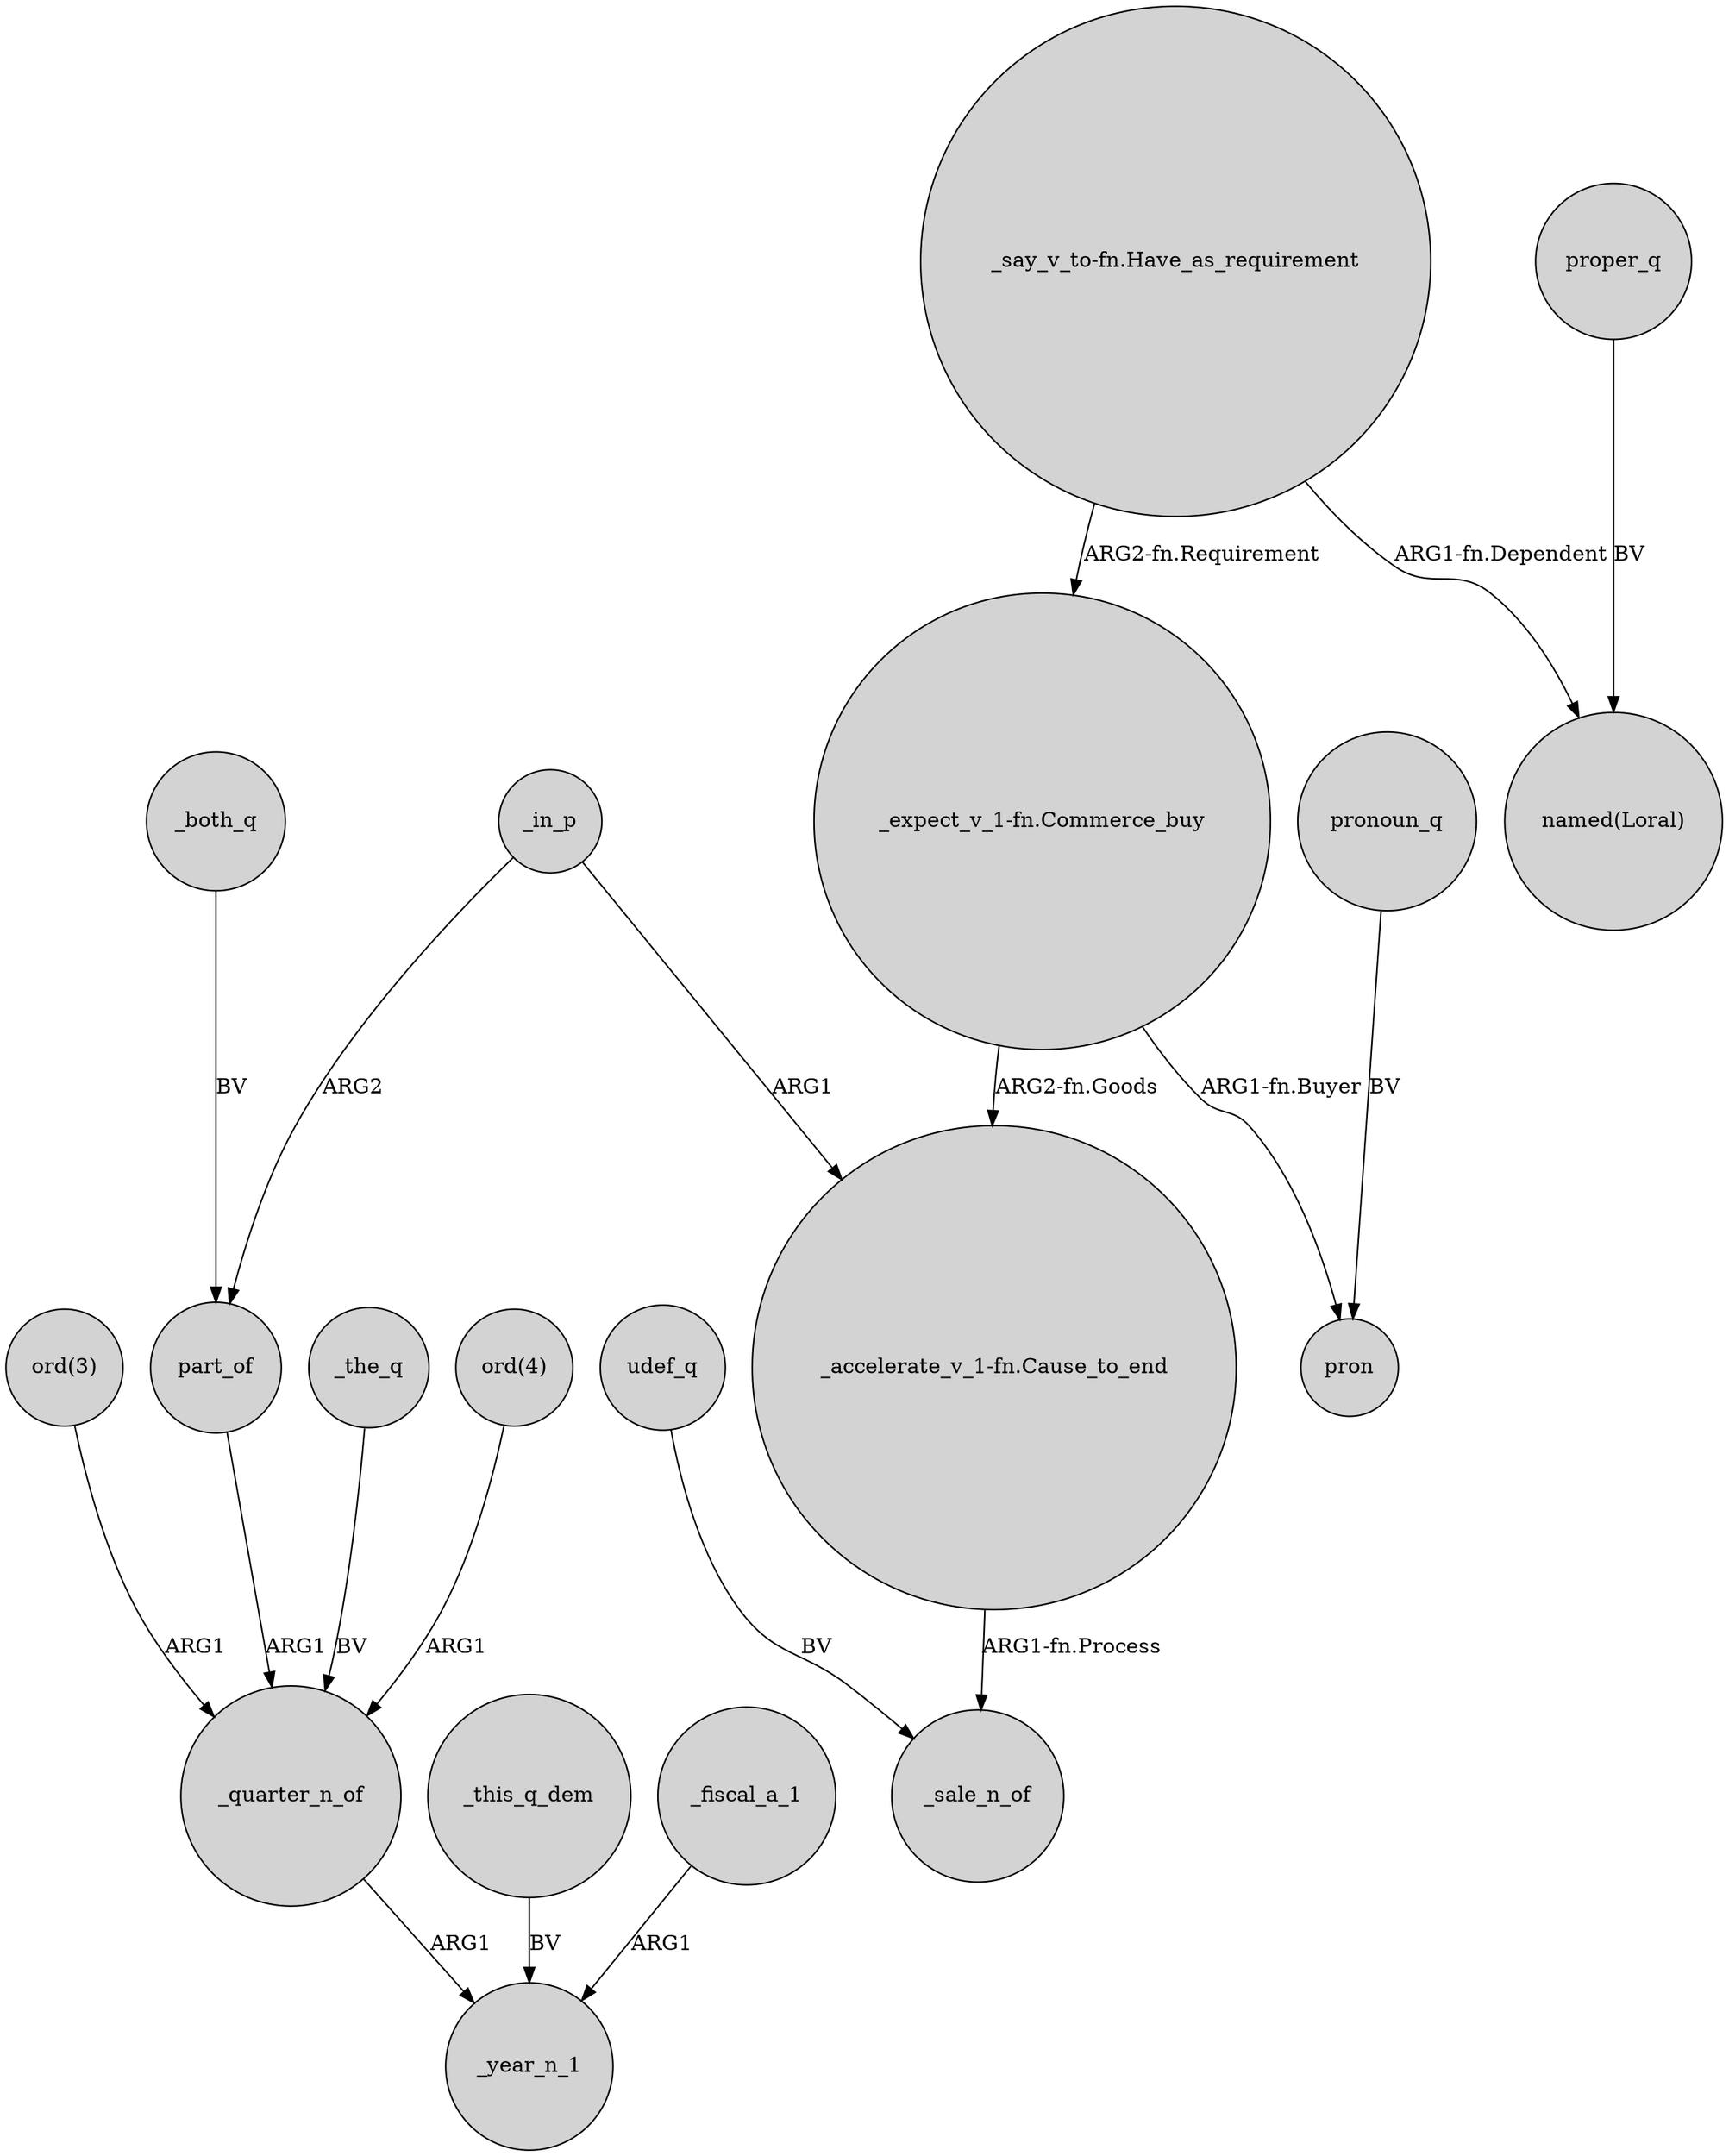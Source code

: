 digraph {
	node [shape=circle style=filled]
	"ord(3)" -> _quarter_n_of [label=ARG1]
	_both_q -> part_of [label=BV]
	proper_q -> "named(Loral)" [label=BV]
	udef_q -> _sale_n_of [label=BV]
	"_expect_v_1-fn.Commerce_buy" -> "_accelerate_v_1-fn.Cause_to_end" [label="ARG2-fn.Goods"]
	"_expect_v_1-fn.Commerce_buy" -> pron [label="ARG1-fn.Buyer"]
	_the_q -> _quarter_n_of [label=BV]
	_in_p -> part_of [label=ARG2]
	"_say_v_to-fn.Have_as_requirement" -> "_expect_v_1-fn.Commerce_buy" [label="ARG2-fn.Requirement"]
	part_of -> _quarter_n_of [label=ARG1]
	_this_q_dem -> _year_n_1 [label=BV]
	_fiscal_a_1 -> _year_n_1 [label=ARG1]
	"_accelerate_v_1-fn.Cause_to_end" -> _sale_n_of [label="ARG1-fn.Process"]
	_in_p -> "_accelerate_v_1-fn.Cause_to_end" [label=ARG1]
	pronoun_q -> pron [label=BV]
	"ord(4)" -> _quarter_n_of [label=ARG1]
	_quarter_n_of -> _year_n_1 [label=ARG1]
	"_say_v_to-fn.Have_as_requirement" -> "named(Loral)" [label="ARG1-fn.Dependent"]
}
